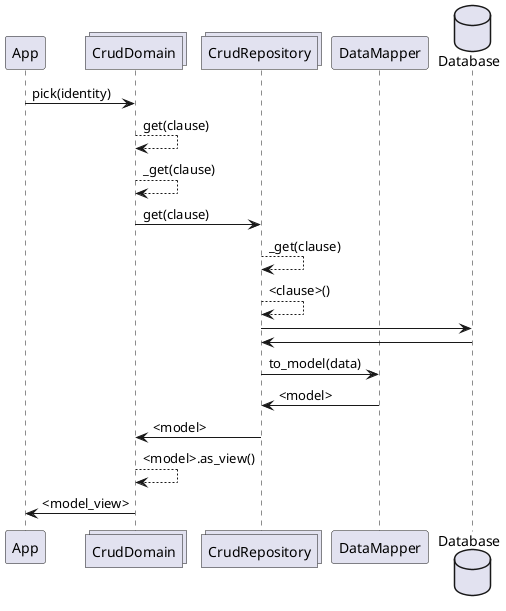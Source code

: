 @startuml

participant App
collections CrudDomain
collections CrudRepository as Repo
participant DataMapper as Mapper
database "Database" as DB


App -> CrudDomain : pick(identity)
CrudDomain --> CrudDomain : get(clause)
CrudDomain --> CrudDomain : _get(clause)
CrudDomain -> Repo : get(clause)
Repo --> Repo : _get(clause)
Repo --> Repo : <clause>()
Repo -> DB
Repo <- DB
Repo -> Mapper : to_model(data)
Repo <- Mapper : <model>
CrudDomain <- Repo : <model>
CrudDomain --> CrudDomain : <model>.as_view()
App <- CrudDomain : <model_view>

@enduml
